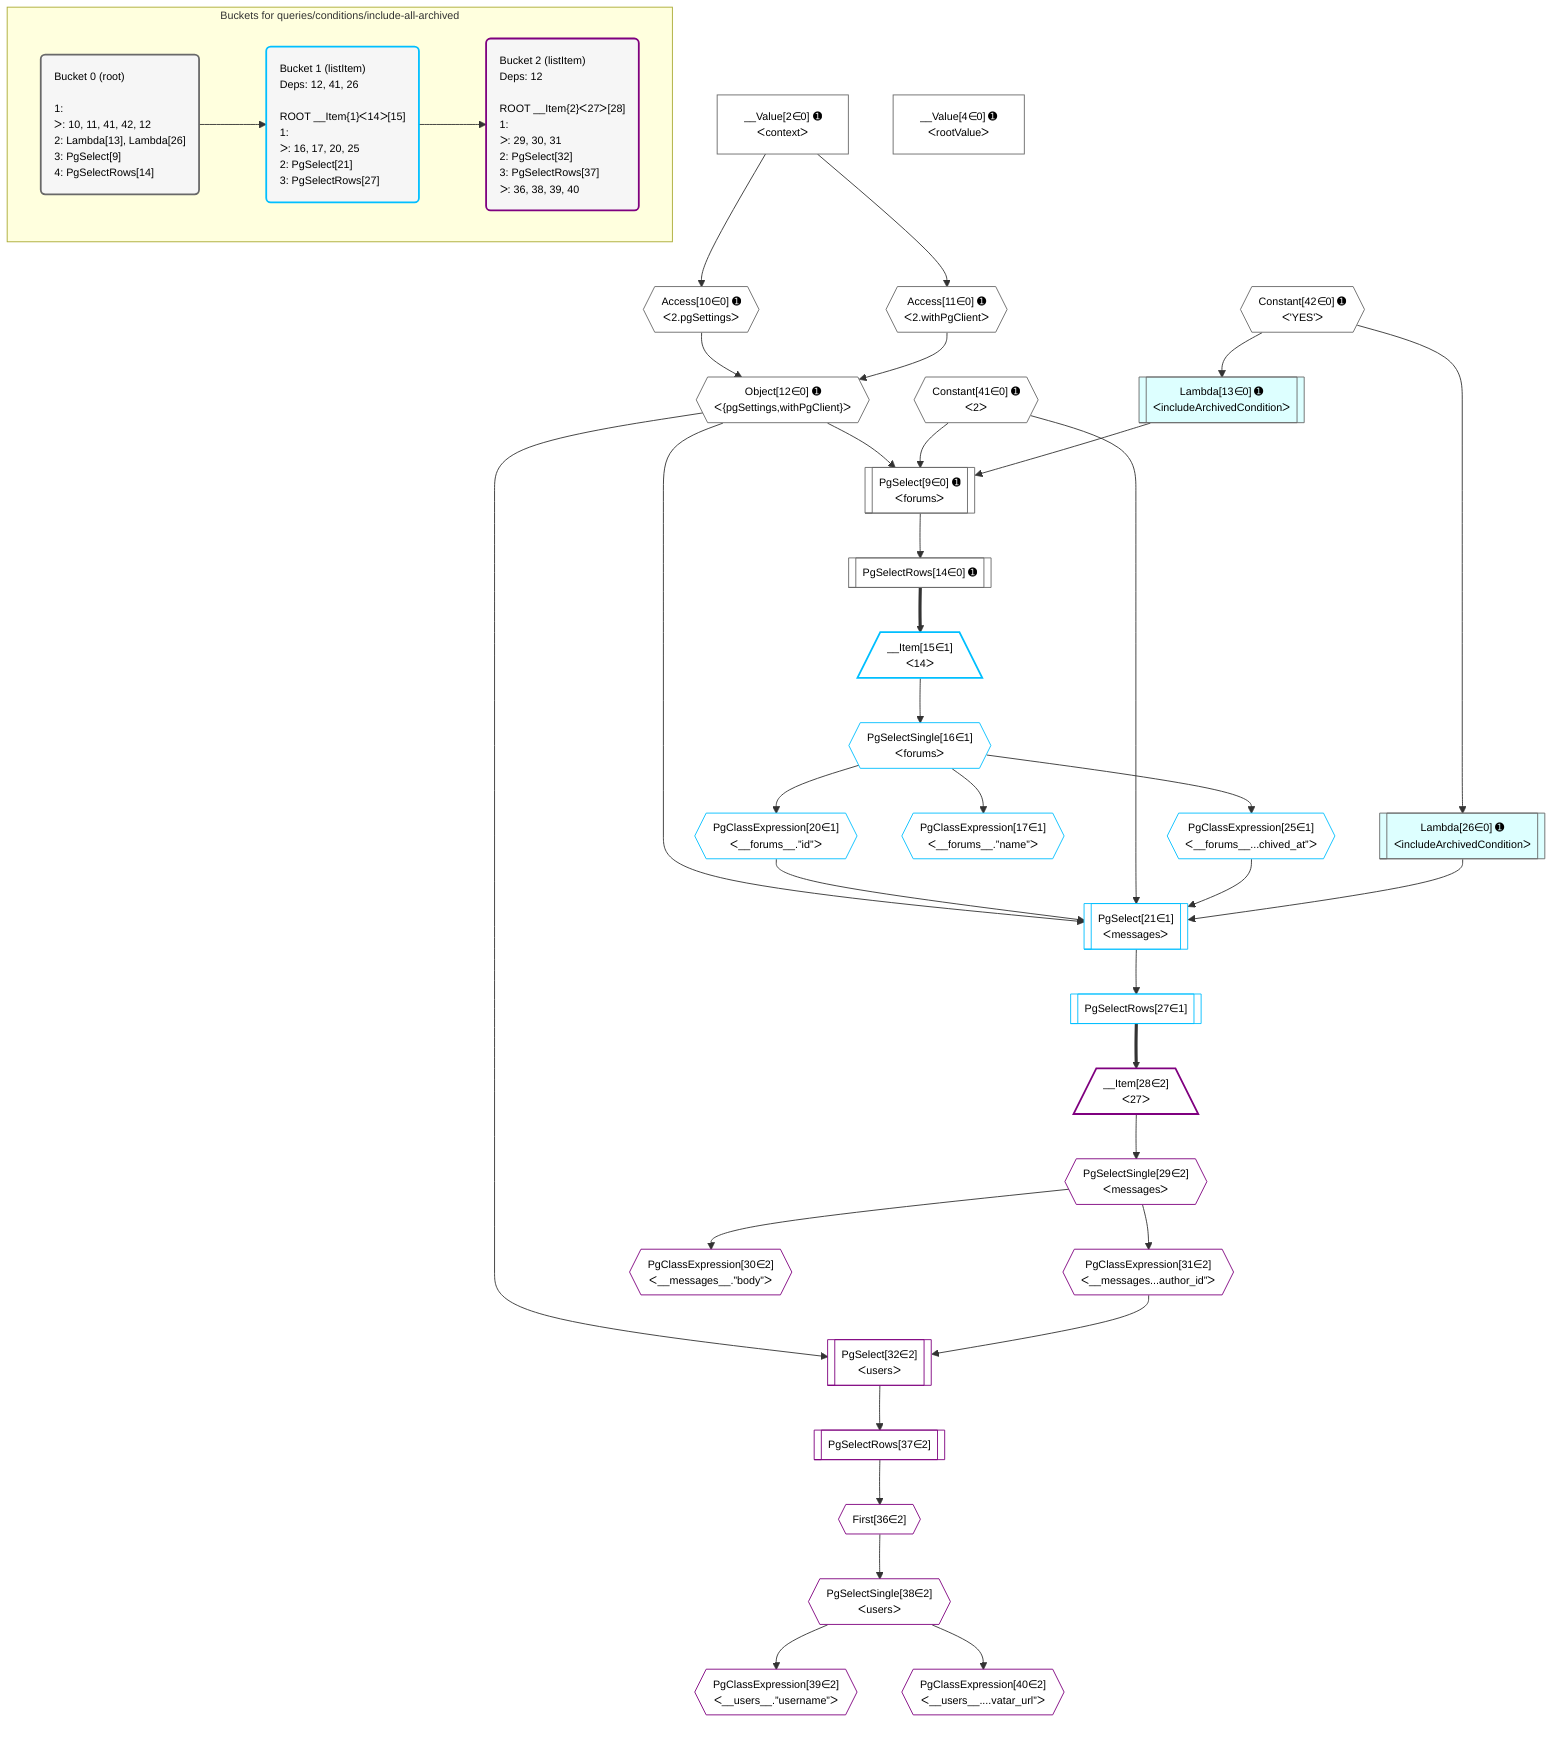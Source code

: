 %%{init: {'themeVariables': { 'fontSize': '12px'}}}%%
graph TD
    classDef path fill:#eee,stroke:#000,color:#000
    classDef plan fill:#fff,stroke-width:1px,color:#000
    classDef itemplan fill:#fff,stroke-width:2px,color:#000
    classDef unbatchedplan fill:#dff,stroke-width:1px,color:#000
    classDef sideeffectplan fill:#fcc,stroke-width:2px,color:#000
    classDef bucket fill:#f6f6f6,color:#000,stroke-width:2px,text-align:left


    %% plan dependencies
    PgSelect9[["PgSelect[9∈0] ➊<br />ᐸforumsᐳ"]]:::plan
    Object12{{"Object[12∈0] ➊<br />ᐸ{pgSettings,withPgClient}ᐳ"}}:::plan
    Constant41{{"Constant[41∈0] ➊<br />ᐸ2ᐳ"}}:::plan
    Lambda13[["Lambda[13∈0] ➊<br />ᐸincludeArchivedConditionᐳ"]]:::unbatchedplan
    Object12 & Constant41 & Lambda13 --> PgSelect9
    Access10{{"Access[10∈0] ➊<br />ᐸ2.pgSettingsᐳ"}}:::plan
    Access11{{"Access[11∈0] ➊<br />ᐸ2.withPgClientᐳ"}}:::plan
    Access10 & Access11 --> Object12
    __Value2["__Value[2∈0] ➊<br />ᐸcontextᐳ"]:::plan
    __Value2 --> Access10
    __Value2 --> Access11
    Constant42{{"Constant[42∈0] ➊<br />ᐸ'YES'ᐳ"}}:::plan
    Constant42 --> Lambda13
    PgSelectRows14[["PgSelectRows[14∈0] ➊"]]:::plan
    PgSelect9 --> PgSelectRows14
    Lambda26[["Lambda[26∈0] ➊<br />ᐸincludeArchivedConditionᐳ"]]:::unbatchedplan
    Constant42 --> Lambda26
    __Value4["__Value[4∈0] ➊<br />ᐸrootValueᐳ"]:::plan
    PgSelect21[["PgSelect[21∈1]<br />ᐸmessagesᐳ"]]:::plan
    PgClassExpression20{{"PgClassExpression[20∈1]<br />ᐸ__forums__.”id”ᐳ"}}:::plan
    PgClassExpression25{{"PgClassExpression[25∈1]<br />ᐸ__forums__...chived_at”ᐳ"}}:::plan
    Object12 & PgClassExpression20 & Constant41 & PgClassExpression25 & Lambda26 --> PgSelect21
    __Item15[/"__Item[15∈1]<br />ᐸ14ᐳ"\]:::itemplan
    PgSelectRows14 ==> __Item15
    PgSelectSingle16{{"PgSelectSingle[16∈1]<br />ᐸforumsᐳ"}}:::plan
    __Item15 --> PgSelectSingle16
    PgClassExpression17{{"PgClassExpression[17∈1]<br />ᐸ__forums__.”name”ᐳ"}}:::plan
    PgSelectSingle16 --> PgClassExpression17
    PgSelectSingle16 --> PgClassExpression20
    PgSelectSingle16 --> PgClassExpression25
    PgSelectRows27[["PgSelectRows[27∈1]"]]:::plan
    PgSelect21 --> PgSelectRows27
    PgSelect32[["PgSelect[32∈2]<br />ᐸusersᐳ"]]:::plan
    PgClassExpression31{{"PgClassExpression[31∈2]<br />ᐸ__messages...author_id”ᐳ"}}:::plan
    Object12 & PgClassExpression31 --> PgSelect32
    __Item28[/"__Item[28∈2]<br />ᐸ27ᐳ"\]:::itemplan
    PgSelectRows27 ==> __Item28
    PgSelectSingle29{{"PgSelectSingle[29∈2]<br />ᐸmessagesᐳ"}}:::plan
    __Item28 --> PgSelectSingle29
    PgClassExpression30{{"PgClassExpression[30∈2]<br />ᐸ__messages__.”body”ᐳ"}}:::plan
    PgSelectSingle29 --> PgClassExpression30
    PgSelectSingle29 --> PgClassExpression31
    First36{{"First[36∈2]"}}:::plan
    PgSelectRows37[["PgSelectRows[37∈2]"]]:::plan
    PgSelectRows37 --> First36
    PgSelect32 --> PgSelectRows37
    PgSelectSingle38{{"PgSelectSingle[38∈2]<br />ᐸusersᐳ"}}:::plan
    First36 --> PgSelectSingle38
    PgClassExpression39{{"PgClassExpression[39∈2]<br />ᐸ__users__.”username”ᐳ"}}:::plan
    PgSelectSingle38 --> PgClassExpression39
    PgClassExpression40{{"PgClassExpression[40∈2]<br />ᐸ__users__....vatar_url”ᐳ"}}:::plan
    PgSelectSingle38 --> PgClassExpression40

    %% define steps

    subgraph "Buckets for queries/conditions/include-all-archived"
    Bucket0("Bucket 0 (root)<br /><br />1: <br />ᐳ: 10, 11, 41, 42, 12<br />2: Lambda[13], Lambda[26]<br />3: PgSelect[9]<br />4: PgSelectRows[14]"):::bucket
    classDef bucket0 stroke:#696969
    class Bucket0,__Value2,__Value4,PgSelect9,Access10,Access11,Object12,Lambda13,PgSelectRows14,Lambda26,Constant41,Constant42 bucket0
    Bucket1("Bucket 1 (listItem)<br />Deps: 12, 41, 26<br /><br />ROOT __Item{1}ᐸ14ᐳ[15]<br />1: <br />ᐳ: 16, 17, 20, 25<br />2: PgSelect[21]<br />3: PgSelectRows[27]"):::bucket
    classDef bucket1 stroke:#00bfff
    class Bucket1,__Item15,PgSelectSingle16,PgClassExpression17,PgClassExpression20,PgSelect21,PgClassExpression25,PgSelectRows27 bucket1
    Bucket2("Bucket 2 (listItem)<br />Deps: 12<br /><br />ROOT __Item{2}ᐸ27ᐳ[28]<br />1: <br />ᐳ: 29, 30, 31<br />2: PgSelect[32]<br />3: PgSelectRows[37]<br />ᐳ: 36, 38, 39, 40"):::bucket
    classDef bucket2 stroke:#7f007f
    class Bucket2,__Item28,PgSelectSingle29,PgClassExpression30,PgClassExpression31,PgSelect32,First36,PgSelectRows37,PgSelectSingle38,PgClassExpression39,PgClassExpression40 bucket2
    Bucket0 --> Bucket1
    Bucket1 --> Bucket2
    end